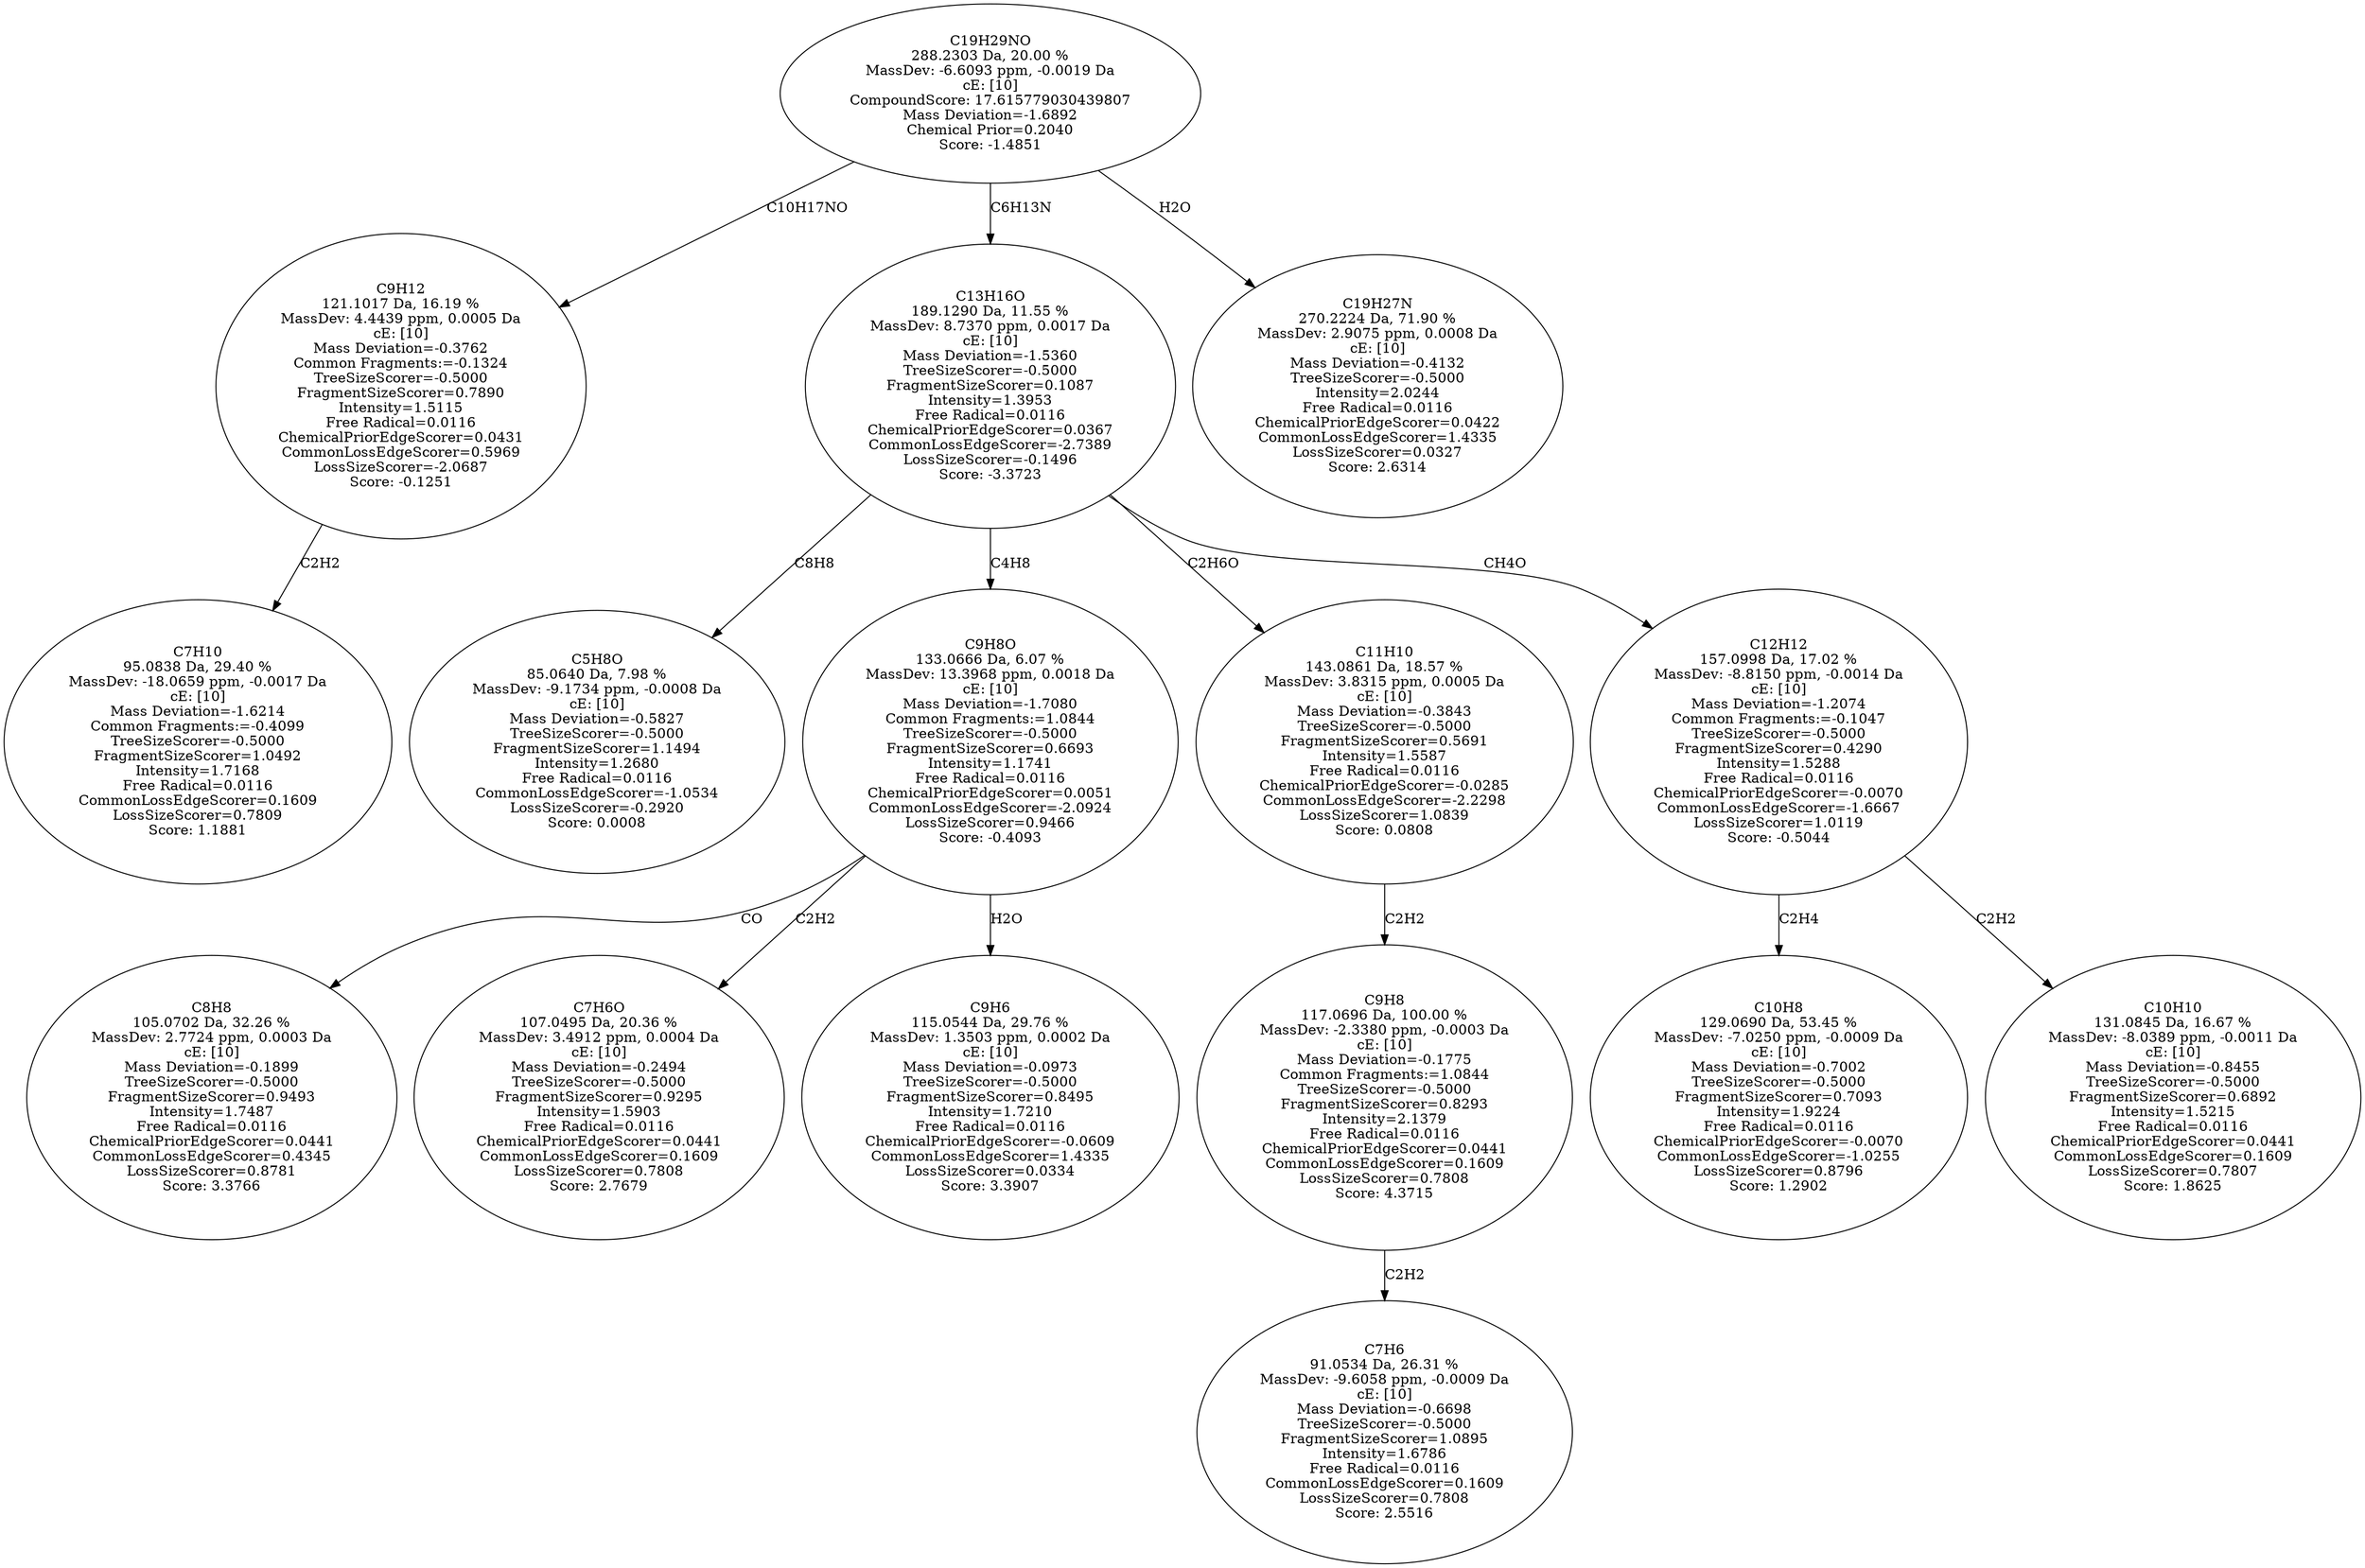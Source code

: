 strict digraph {
v1 [label="C7H10\n95.0838 Da, 29.40 %\nMassDev: -18.0659 ppm, -0.0017 Da\ncE: [10]\nMass Deviation=-1.6214\nCommon Fragments:=-0.4099\nTreeSizeScorer=-0.5000\nFragmentSizeScorer=1.0492\nIntensity=1.7168\nFree Radical=0.0116\nCommonLossEdgeScorer=0.1609\nLossSizeScorer=0.7809\nScore: 1.1881"];
v2 [label="C9H12\n121.1017 Da, 16.19 %\nMassDev: 4.4439 ppm, 0.0005 Da\ncE: [10]\nMass Deviation=-0.3762\nCommon Fragments:=-0.1324\nTreeSizeScorer=-0.5000\nFragmentSizeScorer=0.7890\nIntensity=1.5115\nFree Radical=0.0116\nChemicalPriorEdgeScorer=0.0431\nCommonLossEdgeScorer=0.5969\nLossSizeScorer=-2.0687\nScore: -0.1251"];
v3 [label="C5H8O\n85.0640 Da, 7.98 %\nMassDev: -9.1734 ppm, -0.0008 Da\ncE: [10]\nMass Deviation=-0.5827\nTreeSizeScorer=-0.5000\nFragmentSizeScorer=1.1494\nIntensity=1.2680\nFree Radical=0.0116\nCommonLossEdgeScorer=-1.0534\nLossSizeScorer=-0.2920\nScore: 0.0008"];
v4 [label="C8H8\n105.0702 Da, 32.26 %\nMassDev: 2.7724 ppm, 0.0003 Da\ncE: [10]\nMass Deviation=-0.1899\nTreeSizeScorer=-0.5000\nFragmentSizeScorer=0.9493\nIntensity=1.7487\nFree Radical=0.0116\nChemicalPriorEdgeScorer=0.0441\nCommonLossEdgeScorer=0.4345\nLossSizeScorer=0.8781\nScore: 3.3766"];
v5 [label="C7H6O\n107.0495 Da, 20.36 %\nMassDev: 3.4912 ppm, 0.0004 Da\ncE: [10]\nMass Deviation=-0.2494\nTreeSizeScorer=-0.5000\nFragmentSizeScorer=0.9295\nIntensity=1.5903\nFree Radical=0.0116\nChemicalPriorEdgeScorer=0.0441\nCommonLossEdgeScorer=0.1609\nLossSizeScorer=0.7808\nScore: 2.7679"];
v6 [label="C9H6\n115.0544 Da, 29.76 %\nMassDev: 1.3503 ppm, 0.0002 Da\ncE: [10]\nMass Deviation=-0.0973\nTreeSizeScorer=-0.5000\nFragmentSizeScorer=0.8495\nIntensity=1.7210\nFree Radical=0.0116\nChemicalPriorEdgeScorer=-0.0609\nCommonLossEdgeScorer=1.4335\nLossSizeScorer=0.0334\nScore: 3.3907"];
v7 [label="C9H8O\n133.0666 Da, 6.07 %\nMassDev: 13.3968 ppm, 0.0018 Da\ncE: [10]\nMass Deviation=-1.7080\nCommon Fragments:=1.0844\nTreeSizeScorer=-0.5000\nFragmentSizeScorer=0.6693\nIntensity=1.1741\nFree Radical=0.0116\nChemicalPriorEdgeScorer=0.0051\nCommonLossEdgeScorer=-2.0924\nLossSizeScorer=0.9466\nScore: -0.4093"];
v8 [label="C7H6\n91.0534 Da, 26.31 %\nMassDev: -9.6058 ppm, -0.0009 Da\ncE: [10]\nMass Deviation=-0.6698\nTreeSizeScorer=-0.5000\nFragmentSizeScorer=1.0895\nIntensity=1.6786\nFree Radical=0.0116\nCommonLossEdgeScorer=0.1609\nLossSizeScorer=0.7808\nScore: 2.5516"];
v9 [label="C9H8\n117.0696 Da, 100.00 %\nMassDev: -2.3380 ppm, -0.0003 Da\ncE: [10]\nMass Deviation=-0.1775\nCommon Fragments:=1.0844\nTreeSizeScorer=-0.5000\nFragmentSizeScorer=0.8293\nIntensity=2.1379\nFree Radical=0.0116\nChemicalPriorEdgeScorer=0.0441\nCommonLossEdgeScorer=0.1609\nLossSizeScorer=0.7808\nScore: 4.3715"];
v10 [label="C11H10\n143.0861 Da, 18.57 %\nMassDev: 3.8315 ppm, 0.0005 Da\ncE: [10]\nMass Deviation=-0.3843\nTreeSizeScorer=-0.5000\nFragmentSizeScorer=0.5691\nIntensity=1.5587\nFree Radical=0.0116\nChemicalPriorEdgeScorer=-0.0285\nCommonLossEdgeScorer=-2.2298\nLossSizeScorer=1.0839\nScore: 0.0808"];
v11 [label="C10H8\n129.0690 Da, 53.45 %\nMassDev: -7.0250 ppm, -0.0009 Da\ncE: [10]\nMass Deviation=-0.7002\nTreeSizeScorer=-0.5000\nFragmentSizeScorer=0.7093\nIntensity=1.9224\nFree Radical=0.0116\nChemicalPriorEdgeScorer=-0.0070\nCommonLossEdgeScorer=-1.0255\nLossSizeScorer=0.8796\nScore: 1.2902"];
v12 [label="C10H10\n131.0845 Da, 16.67 %\nMassDev: -8.0389 ppm, -0.0011 Da\ncE: [10]\nMass Deviation=-0.8455\nTreeSizeScorer=-0.5000\nFragmentSizeScorer=0.6892\nIntensity=1.5215\nFree Radical=0.0116\nChemicalPriorEdgeScorer=0.0441\nCommonLossEdgeScorer=0.1609\nLossSizeScorer=0.7807\nScore: 1.8625"];
v13 [label="C12H12\n157.0998 Da, 17.02 %\nMassDev: -8.8150 ppm, -0.0014 Da\ncE: [10]\nMass Deviation=-1.2074\nCommon Fragments:=-0.1047\nTreeSizeScorer=-0.5000\nFragmentSizeScorer=0.4290\nIntensity=1.5288\nFree Radical=0.0116\nChemicalPriorEdgeScorer=-0.0070\nCommonLossEdgeScorer=-1.6667\nLossSizeScorer=1.0119\nScore: -0.5044"];
v14 [label="C13H16O\n189.1290 Da, 11.55 %\nMassDev: 8.7370 ppm, 0.0017 Da\ncE: [10]\nMass Deviation=-1.5360\nTreeSizeScorer=-0.5000\nFragmentSizeScorer=0.1087\nIntensity=1.3953\nFree Radical=0.0116\nChemicalPriorEdgeScorer=0.0367\nCommonLossEdgeScorer=-2.7389\nLossSizeScorer=-0.1496\nScore: -3.3723"];
v15 [label="C19H27N\n270.2224 Da, 71.90 %\nMassDev: 2.9075 ppm, 0.0008 Da\ncE: [10]\nMass Deviation=-0.4132\nTreeSizeScorer=-0.5000\nIntensity=2.0244\nFree Radical=0.0116\nChemicalPriorEdgeScorer=0.0422\nCommonLossEdgeScorer=1.4335\nLossSizeScorer=0.0327\nScore: 2.6314"];
v16 [label="C19H29NO\n288.2303 Da, 20.00 %\nMassDev: -6.6093 ppm, -0.0019 Da\ncE: [10]\nCompoundScore: 17.615779030439807\nMass Deviation=-1.6892\nChemical Prior=0.2040\nScore: -1.4851"];
v2 -> v1 [label="C2H2"];
v16 -> v2 [label="C10H17NO"];
v14 -> v3 [label="C8H8"];
v7 -> v4 [label="CO"];
v7 -> v5 [label="C2H2"];
v7 -> v6 [label="H2O"];
v14 -> v7 [label="C4H8"];
v9 -> v8 [label="C2H2"];
v10 -> v9 [label="C2H2"];
v14 -> v10 [label="C2H6O"];
v13 -> v11 [label="C2H4"];
v13 -> v12 [label="C2H2"];
v14 -> v13 [label="CH4O"];
v16 -> v14 [label="C6H13N"];
v16 -> v15 [label="H2O"];
}